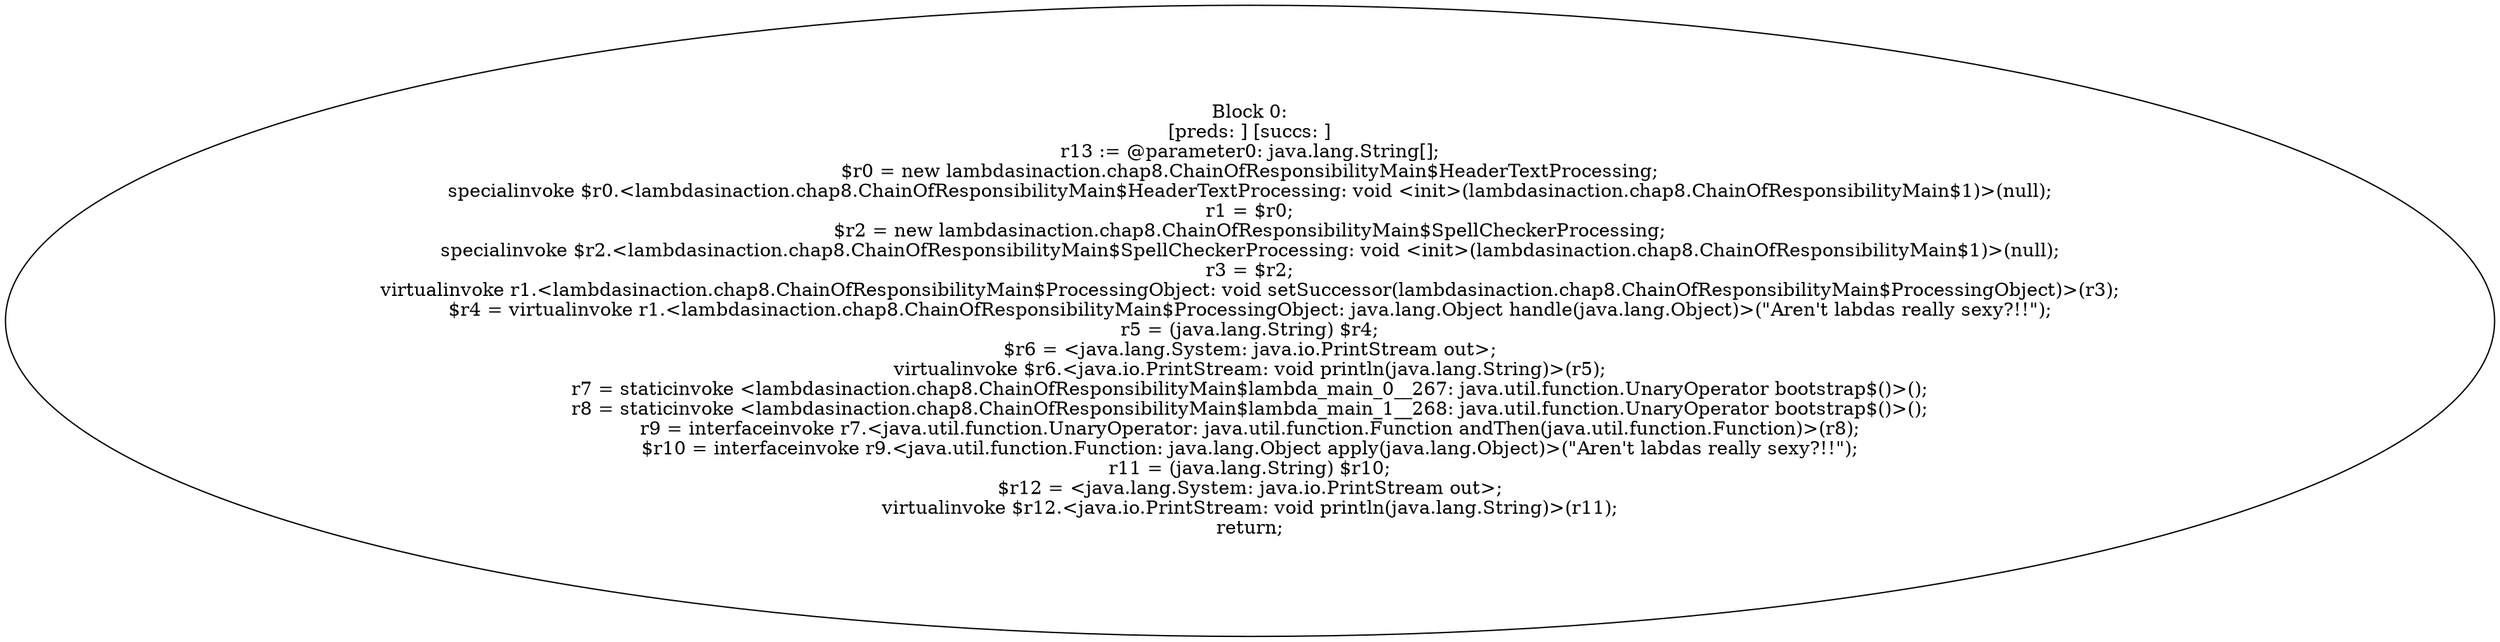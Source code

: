 digraph "unitGraph" {
    "Block 0:
[preds: ] [succs: ]
r13 := @parameter0: java.lang.String[];
$r0 = new lambdasinaction.chap8.ChainOfResponsibilityMain$HeaderTextProcessing;
specialinvoke $r0.<lambdasinaction.chap8.ChainOfResponsibilityMain$HeaderTextProcessing: void <init>(lambdasinaction.chap8.ChainOfResponsibilityMain$1)>(null);
r1 = $r0;
$r2 = new lambdasinaction.chap8.ChainOfResponsibilityMain$SpellCheckerProcessing;
specialinvoke $r2.<lambdasinaction.chap8.ChainOfResponsibilityMain$SpellCheckerProcessing: void <init>(lambdasinaction.chap8.ChainOfResponsibilityMain$1)>(null);
r3 = $r2;
virtualinvoke r1.<lambdasinaction.chap8.ChainOfResponsibilityMain$ProcessingObject: void setSuccessor(lambdasinaction.chap8.ChainOfResponsibilityMain$ProcessingObject)>(r3);
$r4 = virtualinvoke r1.<lambdasinaction.chap8.ChainOfResponsibilityMain$ProcessingObject: java.lang.Object handle(java.lang.Object)>(\"Aren\'t labdas really sexy?!!\");
r5 = (java.lang.String) $r4;
$r6 = <java.lang.System: java.io.PrintStream out>;
virtualinvoke $r6.<java.io.PrintStream: void println(java.lang.String)>(r5);
r7 = staticinvoke <lambdasinaction.chap8.ChainOfResponsibilityMain$lambda_main_0__267: java.util.function.UnaryOperator bootstrap$()>();
r8 = staticinvoke <lambdasinaction.chap8.ChainOfResponsibilityMain$lambda_main_1__268: java.util.function.UnaryOperator bootstrap$()>();
r9 = interfaceinvoke r7.<java.util.function.UnaryOperator: java.util.function.Function andThen(java.util.function.Function)>(r8);
$r10 = interfaceinvoke r9.<java.util.function.Function: java.lang.Object apply(java.lang.Object)>(\"Aren\'t labdas really sexy?!!\");
r11 = (java.lang.String) $r10;
$r12 = <java.lang.System: java.io.PrintStream out>;
virtualinvoke $r12.<java.io.PrintStream: void println(java.lang.String)>(r11);
return;
"
}
